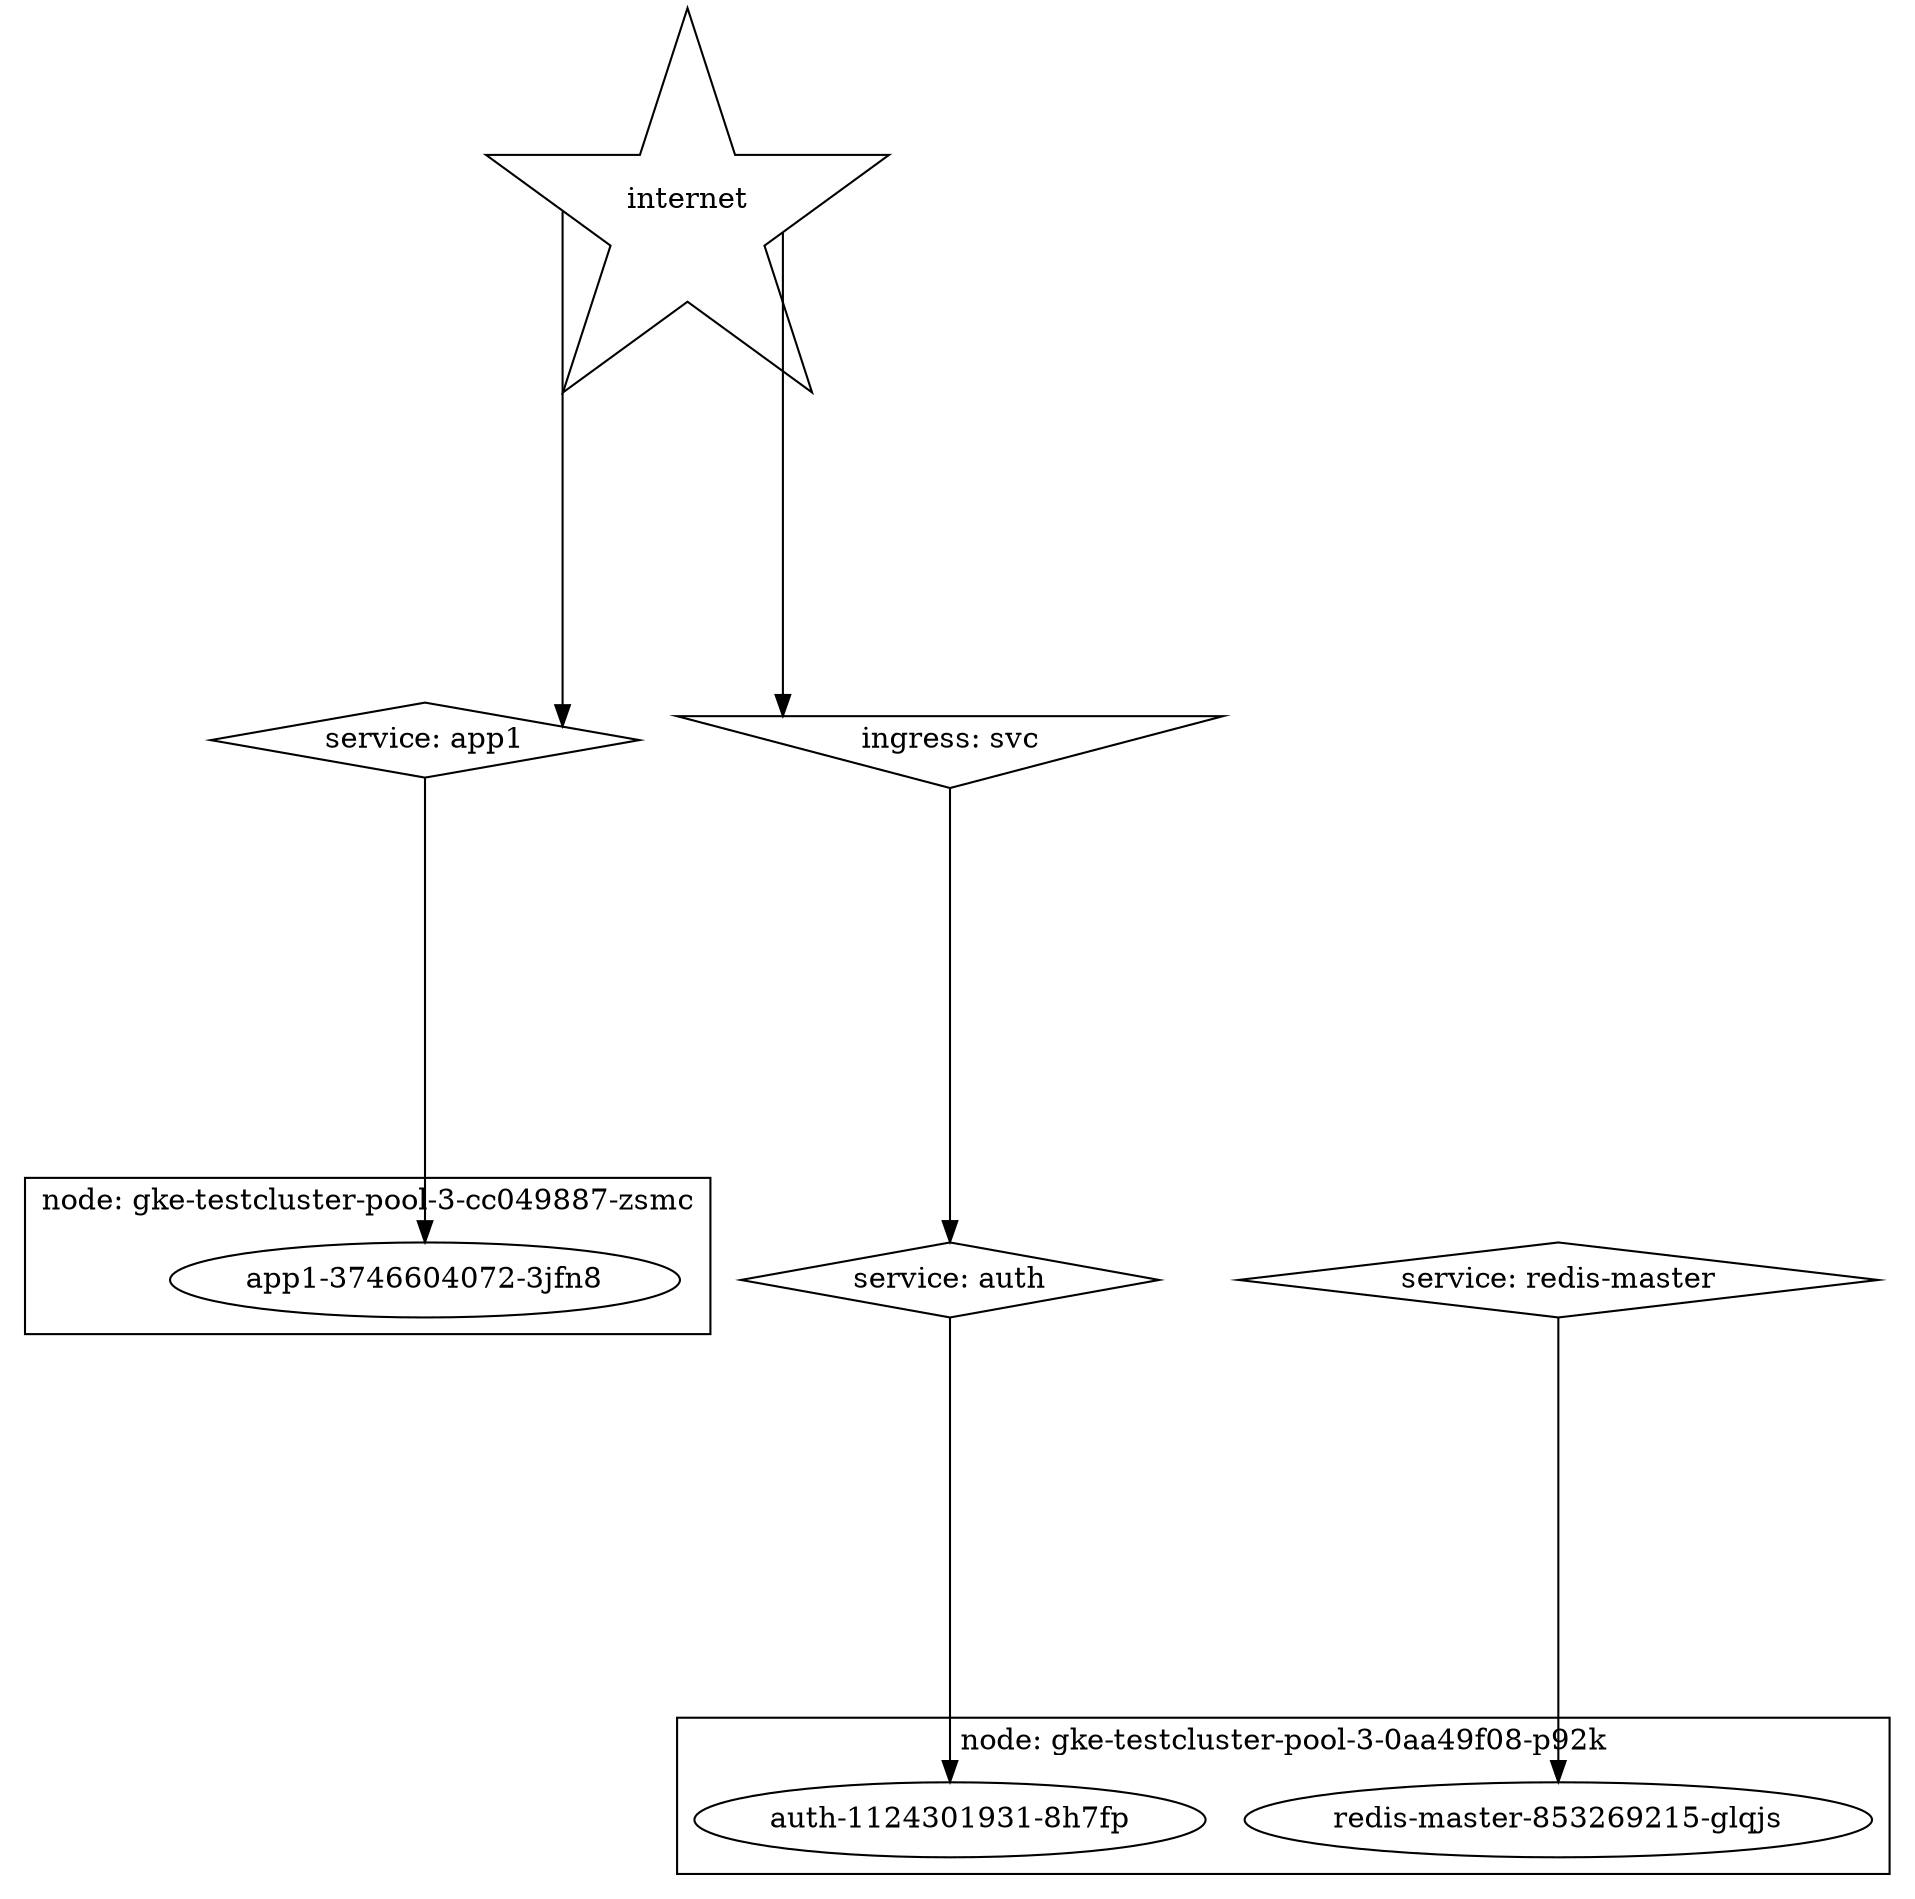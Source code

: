 digraph {
sep=6.2;
ranksep="2.0 equally";
splines="ortho";
"svcs:app1" [label="service: app1"][shape=diamond];
"svcs:auth" [label="service: auth"][shape=diamond];
"svcs:redis-master" [label="service: redis-master"][shape=diamond];
"pods:app1-3746604072-3jfn8" [label="app1-3746604072-3jfn8"][shape=oval];
"pods:auth-1124301931-8h7fp" [label="auth-1124301931-8h7fp"][shape=oval];
"pods:redis-master-853269215-glqjs" [label="redis-master-853269215-glqjs"][shape=oval];
"ings:svc" [label="ingress: svc"][shape=invtriangle];
"internet" [label="internet"][shape=star];subgraph "cluster-gke-testcluster-pool-3-0aa49f08-p92k" { label="node: gke-testcluster-pool-3-0aa49f08-p92k";
"pods:auth-1124301931-8h7fp";
"pods:redis-master-853269215-glqjs";
}

subgraph "cluster-gke-testcluster-pool-3-cc049887-zsmc" { label="node: gke-testcluster-pool-3-cc049887-zsmc";
"pods:app1-3746604072-3jfn8";
}
"internet" -> "ings:svc";
"internet" -> "svcs:app1";
"ings:svc" -> "svcs:auth";
"svcs:app1" -> "pods:app1-3746604072-3jfn8";
"svcs:auth" -> "pods:auth-1124301931-8h7fp";
"svcs:redis-master" -> "pods:redis-master-853269215-glqjs";
}